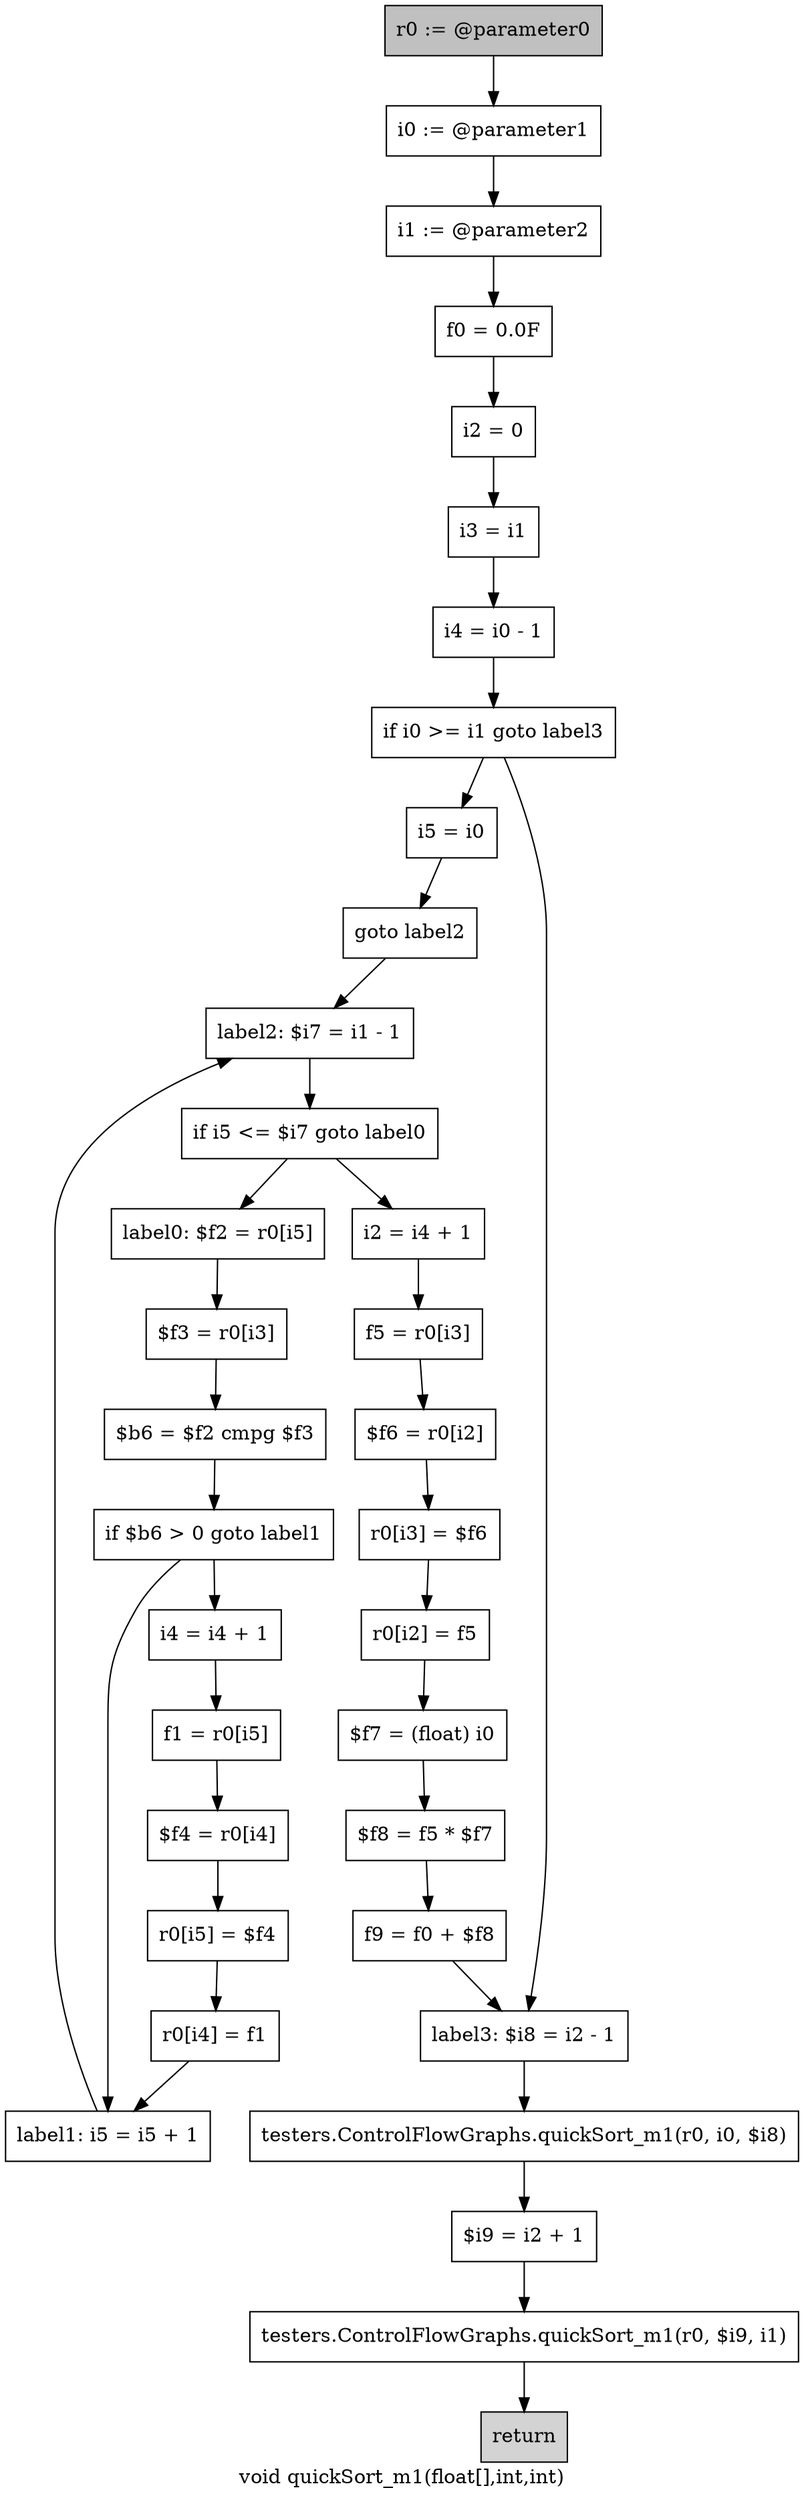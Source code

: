 digraph "void quickSort_m1(float[],int,int)" {
    label="void quickSort_m1(float[],int,int)";
    node [shape=box];
    "0" [style=filled,fillcolor=gray,label="r0 := @parameter0",];
    "1" [label="i0 := @parameter1",];
    "0"->"1";
    "2" [label="i1 := @parameter2",];
    "1"->"2";
    "3" [label="f0 = 0.0F",];
    "2"->"3";
    "4" [label="i2 = 0",];
    "3"->"4";
    "5" [label="i3 = i1",];
    "4"->"5";
    "6" [label="i4 = i0 - 1",];
    "5"->"6";
    "7" [label="if i0 >= i1 goto label3",];
    "6"->"7";
    "8" [label="i5 = i0",];
    "7"->"8";
    "30" [label="label3: $i8 = i2 - 1",];
    "7"->"30";
    "9" [label="goto label2",];
    "8"->"9";
    "20" [label="label2: $i7 = i1 - 1",];
    "9"->"20";
    "10" [label="label0: $f2 = r0[i5]",];
    "11" [label="$f3 = r0[i3]",];
    "10"->"11";
    "12" [label="$b6 = $f2 cmpg $f3",];
    "11"->"12";
    "13" [label="if $b6 > 0 goto label1",];
    "12"->"13";
    "14" [label="i4 = i4 + 1",];
    "13"->"14";
    "19" [label="label1: i5 = i5 + 1",];
    "13"->"19";
    "15" [label="f1 = r0[i5]",];
    "14"->"15";
    "16" [label="$f4 = r0[i4]",];
    "15"->"16";
    "17" [label="r0[i5] = $f4",];
    "16"->"17";
    "18" [label="r0[i4] = f1",];
    "17"->"18";
    "18"->"19";
    "19"->"20";
    "21" [label="if i5 <= $i7 goto label0",];
    "20"->"21";
    "21"->"10";
    "22" [label="i2 = i4 + 1",];
    "21"->"22";
    "23" [label="f5 = r0[i3]",];
    "22"->"23";
    "24" [label="$f6 = r0[i2]",];
    "23"->"24";
    "25" [label="r0[i3] = $f6",];
    "24"->"25";
    "26" [label="r0[i2] = f5",];
    "25"->"26";
    "27" [label="$f7 = (float) i0",];
    "26"->"27";
    "28" [label="$f8 = f5 * $f7",];
    "27"->"28";
    "29" [label="f9 = f0 + $f8",];
    "28"->"29";
    "29"->"30";
    "31" [label="testers.ControlFlowGraphs.quickSort_m1(r0, i0, $i8)",];
    "30"->"31";
    "32" [label="$i9 = i2 + 1",];
    "31"->"32";
    "33" [label="testers.ControlFlowGraphs.quickSort_m1(r0, $i9, i1)",];
    "32"->"33";
    "34" [style=filled,fillcolor=lightgray,label="return",];
    "33"->"34";
}
